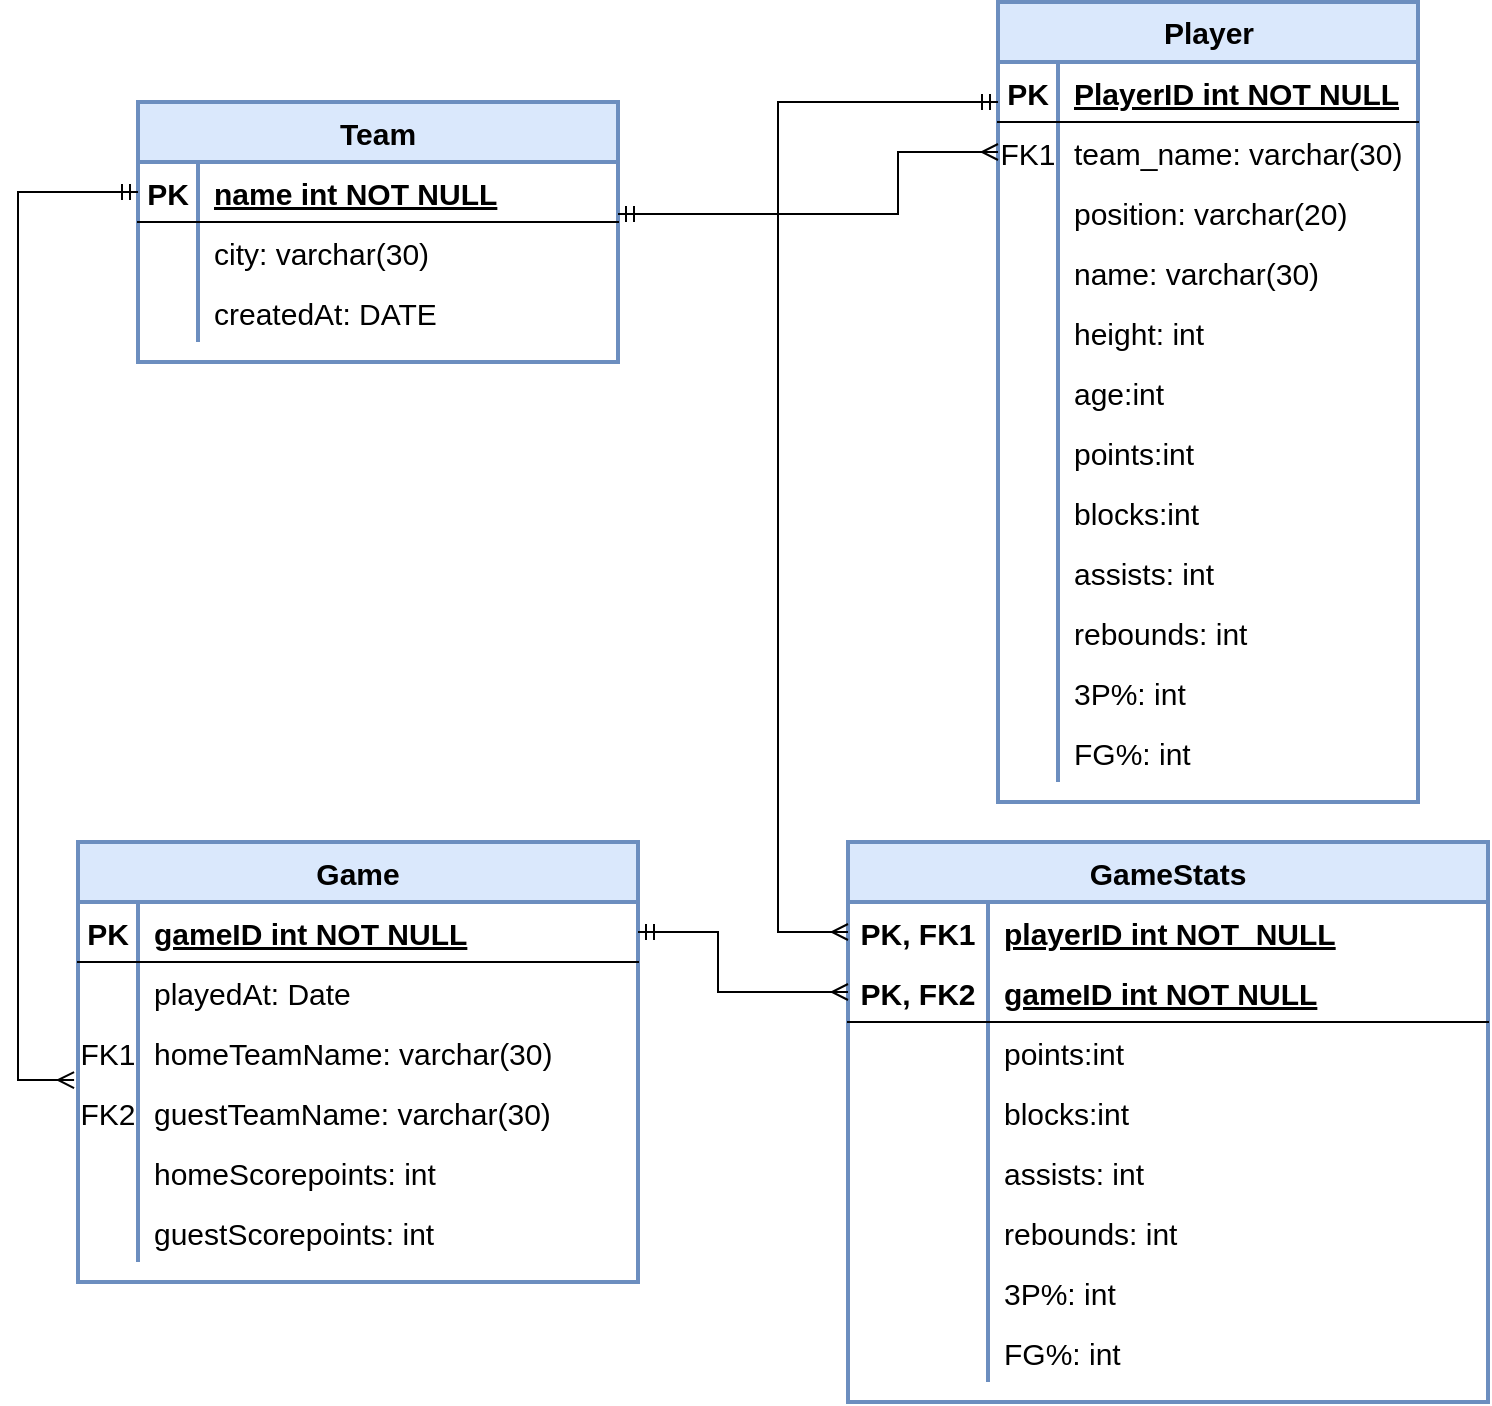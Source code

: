 <mxfile version="17.4.3" type="device"><diagram id="R2lEEEUBdFMjLlhIrx00" name="Page-1"><mxGraphModel dx="793" dy="752" grid="1" gridSize="10" guides="1" tooltips="1" connect="1" arrows="1" fold="1" page="1" pageScale="1" pageWidth="850" pageHeight="1100" math="0" shadow="0" extFonts="Permanent Marker^https://fonts.googleapis.com/css?family=Permanent+Marker"><root><mxCell id="0"/><mxCell id="1" parent="0"/><mxCell id="GhCS9mpnVRpiuhQqPuXE-28" value="Player" style="shape=table;startSize=30;container=1;collapsible=1;childLayout=tableLayout;fixedRows=1;rowLines=0;fontStyle=1;align=center;resizeLast=1;strokeWidth=2;fillColor=#dae8fc;strokeColor=#6c8ebf;fontSize=15;html=1;" vertex="1" parent="1"><mxGeometry x="500" y="20" width="210" height="400" as="geometry"/></mxCell><mxCell id="GhCS9mpnVRpiuhQqPuXE-29" value="" style="shape=tableRow;horizontal=0;startSize=0;swimlaneHead=0;swimlaneBody=0;fillColor=none;collapsible=0;dropTarget=0;points=[[0,0.5],[1,0.5]];portConstraint=eastwest;top=0;left=0;right=0;bottom=1;fontSize=15;" vertex="1" parent="GhCS9mpnVRpiuhQqPuXE-28"><mxGeometry y="30" width="210" height="30" as="geometry"/></mxCell><mxCell id="GhCS9mpnVRpiuhQqPuXE-30" value="PK" style="shape=partialRectangle;connectable=0;fillColor=none;top=0;left=0;bottom=0;right=0;fontStyle=1;overflow=hidden;fontSize=15;" vertex="1" parent="GhCS9mpnVRpiuhQqPuXE-29"><mxGeometry width="30" height="30" as="geometry"><mxRectangle width="30" height="30" as="alternateBounds"/></mxGeometry></mxCell><mxCell id="GhCS9mpnVRpiuhQqPuXE-31" value="PlayerID int NOT NULL" style="shape=partialRectangle;connectable=0;fillColor=none;top=0;left=0;bottom=0;right=0;align=left;spacingLeft=6;fontStyle=5;overflow=hidden;fontSize=15;" vertex="1" parent="GhCS9mpnVRpiuhQqPuXE-29"><mxGeometry x="30" width="180" height="30" as="geometry"><mxRectangle width="180" height="30" as="alternateBounds"/></mxGeometry></mxCell><mxCell id="GhCS9mpnVRpiuhQqPuXE-32" value="" style="shape=tableRow;horizontal=0;startSize=0;swimlaneHead=0;swimlaneBody=0;fillColor=none;collapsible=0;dropTarget=0;points=[[0,0.5],[1,0.5]];portConstraint=eastwest;top=0;left=0;right=0;bottom=0;fontSize=15;" vertex="1" parent="GhCS9mpnVRpiuhQqPuXE-28"><mxGeometry y="60" width="210" height="30" as="geometry"/></mxCell><mxCell id="GhCS9mpnVRpiuhQqPuXE-33" value="FK1" style="shape=partialRectangle;connectable=0;fillColor=none;top=0;left=0;bottom=0;right=0;editable=1;overflow=hidden;fontSize=15;" vertex="1" parent="GhCS9mpnVRpiuhQqPuXE-32"><mxGeometry width="30" height="30" as="geometry"><mxRectangle width="30" height="30" as="alternateBounds"/></mxGeometry></mxCell><mxCell id="GhCS9mpnVRpiuhQqPuXE-34" value="team_name: varchar(30)" style="shape=partialRectangle;connectable=0;fillColor=none;top=0;left=0;bottom=0;right=0;align=left;spacingLeft=6;overflow=hidden;fontSize=15;" vertex="1" parent="GhCS9mpnVRpiuhQqPuXE-32"><mxGeometry x="30" width="180" height="30" as="geometry"><mxRectangle width="180" height="30" as="alternateBounds"/></mxGeometry></mxCell><mxCell id="GhCS9mpnVRpiuhQqPuXE-35" value="" style="shape=tableRow;horizontal=0;startSize=0;swimlaneHead=0;swimlaneBody=0;fillColor=none;collapsible=0;dropTarget=0;points=[[0,0.5],[1,0.5]];portConstraint=eastwest;top=0;left=0;right=0;bottom=0;fontSize=15;" vertex="1" parent="GhCS9mpnVRpiuhQqPuXE-28"><mxGeometry y="90" width="210" height="30" as="geometry"/></mxCell><mxCell id="GhCS9mpnVRpiuhQqPuXE-36" value="" style="shape=partialRectangle;connectable=0;fillColor=none;top=0;left=0;bottom=0;right=0;editable=1;overflow=hidden;fontSize=15;" vertex="1" parent="GhCS9mpnVRpiuhQqPuXE-35"><mxGeometry width="30" height="30" as="geometry"><mxRectangle width="30" height="30" as="alternateBounds"/></mxGeometry></mxCell><mxCell id="GhCS9mpnVRpiuhQqPuXE-37" value="position: varchar(20)" style="shape=partialRectangle;connectable=0;fillColor=none;top=0;left=0;bottom=0;right=0;align=left;spacingLeft=6;overflow=hidden;fontSize=15;" vertex="1" parent="GhCS9mpnVRpiuhQqPuXE-35"><mxGeometry x="30" width="180" height="30" as="geometry"><mxRectangle width="180" height="30" as="alternateBounds"/></mxGeometry></mxCell><mxCell id="GhCS9mpnVRpiuhQqPuXE-38" value="" style="shape=tableRow;horizontal=0;startSize=0;swimlaneHead=0;swimlaneBody=0;fillColor=none;collapsible=0;dropTarget=0;points=[[0,0.5],[1,0.5]];portConstraint=eastwest;top=0;left=0;right=0;bottom=0;fontSize=15;" vertex="1" parent="GhCS9mpnVRpiuhQqPuXE-28"><mxGeometry y="120" width="210" height="30" as="geometry"/></mxCell><mxCell id="GhCS9mpnVRpiuhQqPuXE-39" value="" style="shape=partialRectangle;connectable=0;fillColor=none;top=0;left=0;bottom=0;right=0;editable=1;overflow=hidden;fontSize=15;" vertex="1" parent="GhCS9mpnVRpiuhQqPuXE-38"><mxGeometry width="30" height="30" as="geometry"><mxRectangle width="30" height="30" as="alternateBounds"/></mxGeometry></mxCell><mxCell id="GhCS9mpnVRpiuhQqPuXE-40" value="name: varchar(30)" style="shape=partialRectangle;connectable=0;fillColor=none;top=0;left=0;bottom=0;right=0;align=left;spacingLeft=6;overflow=hidden;fontSize=15;" vertex="1" parent="GhCS9mpnVRpiuhQqPuXE-38"><mxGeometry x="30" width="180" height="30" as="geometry"><mxRectangle width="180" height="30" as="alternateBounds"/></mxGeometry></mxCell><mxCell id="GhCS9mpnVRpiuhQqPuXE-41" value="" style="shape=tableRow;horizontal=0;startSize=0;swimlaneHead=0;swimlaneBody=0;fillColor=none;collapsible=0;dropTarget=0;points=[[0,0.5],[1,0.5]];portConstraint=eastwest;top=0;left=0;right=0;bottom=0;fontSize=15;" vertex="1" parent="GhCS9mpnVRpiuhQqPuXE-28"><mxGeometry y="150" width="210" height="30" as="geometry"/></mxCell><mxCell id="GhCS9mpnVRpiuhQqPuXE-42" value="" style="shape=partialRectangle;connectable=0;fillColor=none;top=0;left=0;bottom=0;right=0;editable=1;overflow=hidden;fontSize=15;" vertex="1" parent="GhCS9mpnVRpiuhQqPuXE-41"><mxGeometry width="30" height="30" as="geometry"><mxRectangle width="30" height="30" as="alternateBounds"/></mxGeometry></mxCell><mxCell id="GhCS9mpnVRpiuhQqPuXE-43" value="height: int" style="shape=partialRectangle;connectable=0;fillColor=none;top=0;left=0;bottom=0;right=0;align=left;spacingLeft=6;overflow=hidden;fontSize=15;" vertex="1" parent="GhCS9mpnVRpiuhQqPuXE-41"><mxGeometry x="30" width="180" height="30" as="geometry"><mxRectangle width="180" height="30" as="alternateBounds"/></mxGeometry></mxCell><mxCell id="GhCS9mpnVRpiuhQqPuXE-44" value="" style="shape=tableRow;horizontal=0;startSize=0;swimlaneHead=0;swimlaneBody=0;fillColor=none;collapsible=0;dropTarget=0;points=[[0,0.5],[1,0.5]];portConstraint=eastwest;top=0;left=0;right=0;bottom=0;fontSize=15;" vertex="1" parent="GhCS9mpnVRpiuhQqPuXE-28"><mxGeometry y="180" width="210" height="30" as="geometry"/></mxCell><mxCell id="GhCS9mpnVRpiuhQqPuXE-45" value="" style="shape=partialRectangle;connectable=0;fillColor=none;top=0;left=0;bottom=0;right=0;editable=1;overflow=hidden;fontSize=15;" vertex="1" parent="GhCS9mpnVRpiuhQqPuXE-44"><mxGeometry width="30" height="30" as="geometry"><mxRectangle width="30" height="30" as="alternateBounds"/></mxGeometry></mxCell><mxCell id="GhCS9mpnVRpiuhQqPuXE-46" value="age:int " style="shape=partialRectangle;connectable=0;fillColor=none;top=0;left=0;bottom=0;right=0;align=left;spacingLeft=6;overflow=hidden;fontSize=15;" vertex="1" parent="GhCS9mpnVRpiuhQqPuXE-44"><mxGeometry x="30" width="180" height="30" as="geometry"><mxRectangle width="180" height="30" as="alternateBounds"/></mxGeometry></mxCell><mxCell id="GhCS9mpnVRpiuhQqPuXE-47" value="" style="shape=tableRow;horizontal=0;startSize=0;swimlaneHead=0;swimlaneBody=0;fillColor=none;collapsible=0;dropTarget=0;points=[[0,0.5],[1,0.5]];portConstraint=eastwest;top=0;left=0;right=0;bottom=0;fontSize=15;" vertex="1" parent="GhCS9mpnVRpiuhQqPuXE-28"><mxGeometry y="210" width="210" height="30" as="geometry"/></mxCell><mxCell id="GhCS9mpnVRpiuhQqPuXE-48" value="" style="shape=partialRectangle;connectable=0;fillColor=none;top=0;left=0;bottom=0;right=0;editable=1;overflow=hidden;fontSize=15;" vertex="1" parent="GhCS9mpnVRpiuhQqPuXE-47"><mxGeometry width="30" height="30" as="geometry"><mxRectangle width="30" height="30" as="alternateBounds"/></mxGeometry></mxCell><mxCell id="GhCS9mpnVRpiuhQqPuXE-49" value="points:int" style="shape=partialRectangle;connectable=0;fillColor=none;top=0;left=0;bottom=0;right=0;align=left;spacingLeft=6;overflow=hidden;fontSize=15;" vertex="1" parent="GhCS9mpnVRpiuhQqPuXE-47"><mxGeometry x="30" width="180" height="30" as="geometry"><mxRectangle width="180" height="30" as="alternateBounds"/></mxGeometry></mxCell><mxCell id="GhCS9mpnVRpiuhQqPuXE-50" value="" style="shape=tableRow;horizontal=0;startSize=0;swimlaneHead=0;swimlaneBody=0;fillColor=none;collapsible=0;dropTarget=0;points=[[0,0.5],[1,0.5]];portConstraint=eastwest;top=0;left=0;right=0;bottom=0;fontSize=15;" vertex="1" parent="GhCS9mpnVRpiuhQqPuXE-28"><mxGeometry y="240" width="210" height="30" as="geometry"/></mxCell><mxCell id="GhCS9mpnVRpiuhQqPuXE-51" value="" style="shape=partialRectangle;connectable=0;fillColor=none;top=0;left=0;bottom=0;right=0;editable=1;overflow=hidden;fontSize=15;" vertex="1" parent="GhCS9mpnVRpiuhQqPuXE-50"><mxGeometry width="30" height="30" as="geometry"><mxRectangle width="30" height="30" as="alternateBounds"/></mxGeometry></mxCell><mxCell id="GhCS9mpnVRpiuhQqPuXE-52" value="blocks:int" style="shape=partialRectangle;connectable=0;fillColor=none;top=0;left=0;bottom=0;right=0;align=left;spacingLeft=6;overflow=hidden;fontSize=15;" vertex="1" parent="GhCS9mpnVRpiuhQqPuXE-50"><mxGeometry x="30" width="180" height="30" as="geometry"><mxRectangle width="180" height="30" as="alternateBounds"/></mxGeometry></mxCell><mxCell id="GhCS9mpnVRpiuhQqPuXE-53" value="" style="shape=tableRow;horizontal=0;startSize=0;swimlaneHead=0;swimlaneBody=0;fillColor=none;collapsible=0;dropTarget=0;points=[[0,0.5],[1,0.5]];portConstraint=eastwest;top=0;left=0;right=0;bottom=0;fontSize=15;" vertex="1" parent="GhCS9mpnVRpiuhQqPuXE-28"><mxGeometry y="270" width="210" height="30" as="geometry"/></mxCell><mxCell id="GhCS9mpnVRpiuhQqPuXE-54" value="" style="shape=partialRectangle;connectable=0;fillColor=none;top=0;left=0;bottom=0;right=0;editable=1;overflow=hidden;fontSize=15;" vertex="1" parent="GhCS9mpnVRpiuhQqPuXE-53"><mxGeometry width="30" height="30" as="geometry"><mxRectangle width="30" height="30" as="alternateBounds"/></mxGeometry></mxCell><mxCell id="GhCS9mpnVRpiuhQqPuXE-55" value="assists: int" style="shape=partialRectangle;connectable=0;fillColor=none;top=0;left=0;bottom=0;right=0;align=left;spacingLeft=6;overflow=hidden;fontSize=15;" vertex="1" parent="GhCS9mpnVRpiuhQqPuXE-53"><mxGeometry x="30" width="180" height="30" as="geometry"><mxRectangle width="180" height="30" as="alternateBounds"/></mxGeometry></mxCell><mxCell id="GhCS9mpnVRpiuhQqPuXE-56" value="" style="shape=tableRow;horizontal=0;startSize=0;swimlaneHead=0;swimlaneBody=0;fillColor=none;collapsible=0;dropTarget=0;points=[[0,0.5],[1,0.5]];portConstraint=eastwest;top=0;left=0;right=0;bottom=0;fontSize=15;" vertex="1" parent="GhCS9mpnVRpiuhQqPuXE-28"><mxGeometry y="300" width="210" height="30" as="geometry"/></mxCell><mxCell id="GhCS9mpnVRpiuhQqPuXE-57" value="" style="shape=partialRectangle;connectable=0;fillColor=none;top=0;left=0;bottom=0;right=0;editable=1;overflow=hidden;fontSize=15;" vertex="1" parent="GhCS9mpnVRpiuhQqPuXE-56"><mxGeometry width="30" height="30" as="geometry"><mxRectangle width="30" height="30" as="alternateBounds"/></mxGeometry></mxCell><mxCell id="GhCS9mpnVRpiuhQqPuXE-58" value="rebounds: int" style="shape=partialRectangle;connectable=0;fillColor=none;top=0;left=0;bottom=0;right=0;align=left;spacingLeft=6;overflow=hidden;fontSize=15;" vertex="1" parent="GhCS9mpnVRpiuhQqPuXE-56"><mxGeometry x="30" width="180" height="30" as="geometry"><mxRectangle width="180" height="30" as="alternateBounds"/></mxGeometry></mxCell><mxCell id="GhCS9mpnVRpiuhQqPuXE-148" value="" style="shape=tableRow;horizontal=0;startSize=0;swimlaneHead=0;swimlaneBody=0;fillColor=none;collapsible=0;dropTarget=0;points=[[0,0.5],[1,0.5]];portConstraint=eastwest;top=0;left=0;right=0;bottom=0;fontSize=15;" vertex="1" parent="GhCS9mpnVRpiuhQqPuXE-28"><mxGeometry y="330" width="210" height="30" as="geometry"/></mxCell><mxCell id="GhCS9mpnVRpiuhQqPuXE-149" value="" style="shape=partialRectangle;connectable=0;fillColor=none;top=0;left=0;bottom=0;right=0;editable=1;overflow=hidden;fontSize=15;" vertex="1" parent="GhCS9mpnVRpiuhQqPuXE-148"><mxGeometry width="30" height="30" as="geometry"><mxRectangle width="30" height="30" as="alternateBounds"/></mxGeometry></mxCell><mxCell id="GhCS9mpnVRpiuhQqPuXE-150" value="3P%: int" style="shape=partialRectangle;connectable=0;fillColor=none;top=0;left=0;bottom=0;right=0;align=left;spacingLeft=6;overflow=hidden;fontSize=15;" vertex="1" parent="GhCS9mpnVRpiuhQqPuXE-148"><mxGeometry x="30" width="180" height="30" as="geometry"><mxRectangle width="180" height="30" as="alternateBounds"/></mxGeometry></mxCell><mxCell id="GhCS9mpnVRpiuhQqPuXE-151" value="" style="shape=tableRow;horizontal=0;startSize=0;swimlaneHead=0;swimlaneBody=0;fillColor=none;collapsible=0;dropTarget=0;points=[[0,0.5],[1,0.5]];portConstraint=eastwest;top=0;left=0;right=0;bottom=0;fontSize=15;" vertex="1" parent="GhCS9mpnVRpiuhQqPuXE-28"><mxGeometry y="360" width="210" height="30" as="geometry"/></mxCell><mxCell id="GhCS9mpnVRpiuhQqPuXE-152" value="" style="shape=partialRectangle;connectable=0;fillColor=none;top=0;left=0;bottom=0;right=0;editable=1;overflow=hidden;fontSize=15;" vertex="1" parent="GhCS9mpnVRpiuhQqPuXE-151"><mxGeometry width="30" height="30" as="geometry"><mxRectangle width="30" height="30" as="alternateBounds"/></mxGeometry></mxCell><mxCell id="GhCS9mpnVRpiuhQqPuXE-153" value="FG%: int" style="shape=partialRectangle;connectable=0;fillColor=none;top=0;left=0;bottom=0;right=0;align=left;spacingLeft=6;overflow=hidden;fontSize=15;" vertex="1" parent="GhCS9mpnVRpiuhQqPuXE-151"><mxGeometry x="30" width="180" height="30" as="geometry"><mxRectangle width="180" height="30" as="alternateBounds"/></mxGeometry></mxCell><mxCell id="GhCS9mpnVRpiuhQqPuXE-59" value="Team" style="shape=table;startSize=30;container=1;collapsible=1;childLayout=tableLayout;fixedRows=1;rowLines=0;fontStyle=1;align=center;resizeLast=1;strokeWidth=2;fillColor=#dae8fc;strokeColor=#6c8ebf;fontSize=15;" vertex="1" parent="1"><mxGeometry x="70" y="70" width="240" height="130" as="geometry"/></mxCell><mxCell id="GhCS9mpnVRpiuhQqPuXE-60" value="" style="shape=tableRow;horizontal=0;startSize=0;swimlaneHead=0;swimlaneBody=0;fillColor=none;collapsible=0;dropTarget=0;points=[[0,0.5],[1,0.5]];portConstraint=eastwest;top=0;left=0;right=0;bottom=1;fontSize=15;" vertex="1" parent="GhCS9mpnVRpiuhQqPuXE-59"><mxGeometry y="30" width="240" height="30" as="geometry"/></mxCell><mxCell id="GhCS9mpnVRpiuhQqPuXE-61" value="PK" style="shape=partialRectangle;connectable=0;fillColor=none;top=0;left=0;bottom=0;right=0;fontStyle=1;overflow=hidden;fontSize=15;" vertex="1" parent="GhCS9mpnVRpiuhQqPuXE-60"><mxGeometry width="30" height="30" as="geometry"><mxRectangle width="30" height="30" as="alternateBounds"/></mxGeometry></mxCell><mxCell id="GhCS9mpnVRpiuhQqPuXE-62" value="name int NOT NULL" style="shape=partialRectangle;connectable=0;fillColor=none;top=0;left=0;bottom=0;right=0;align=left;spacingLeft=6;fontStyle=5;overflow=hidden;fontSize=15;" vertex="1" parent="GhCS9mpnVRpiuhQqPuXE-60"><mxGeometry x="30" width="210" height="30" as="geometry"><mxRectangle width="210" height="30" as="alternateBounds"/></mxGeometry></mxCell><mxCell id="GhCS9mpnVRpiuhQqPuXE-63" value="" style="shape=tableRow;horizontal=0;startSize=0;swimlaneHead=0;swimlaneBody=0;fillColor=none;collapsible=0;dropTarget=0;points=[[0,0.5],[1,0.5]];portConstraint=eastwest;top=0;left=0;right=0;bottom=0;fontSize=15;" vertex="1" parent="GhCS9mpnVRpiuhQqPuXE-59"><mxGeometry y="60" width="240" height="30" as="geometry"/></mxCell><mxCell id="GhCS9mpnVRpiuhQqPuXE-64" value="" style="shape=partialRectangle;connectable=0;fillColor=none;top=0;left=0;bottom=0;right=0;editable=1;overflow=hidden;fontSize=15;" vertex="1" parent="GhCS9mpnVRpiuhQqPuXE-63"><mxGeometry width="30" height="30" as="geometry"><mxRectangle width="30" height="30" as="alternateBounds"/></mxGeometry></mxCell><mxCell id="GhCS9mpnVRpiuhQqPuXE-65" value="city: varchar(30)" style="shape=partialRectangle;connectable=0;fillColor=none;top=0;left=0;bottom=0;right=0;align=left;spacingLeft=6;overflow=hidden;fontSize=15;" vertex="1" parent="GhCS9mpnVRpiuhQqPuXE-63"><mxGeometry x="30" width="210" height="30" as="geometry"><mxRectangle width="210" height="30" as="alternateBounds"/></mxGeometry></mxCell><mxCell id="GhCS9mpnVRpiuhQqPuXE-66" value="" style="shape=tableRow;horizontal=0;startSize=0;swimlaneHead=0;swimlaneBody=0;fillColor=none;collapsible=0;dropTarget=0;points=[[0,0.5],[1,0.5]];portConstraint=eastwest;top=0;left=0;right=0;bottom=0;fontSize=15;" vertex="1" parent="GhCS9mpnVRpiuhQqPuXE-59"><mxGeometry y="90" width="240" height="30" as="geometry"/></mxCell><mxCell id="GhCS9mpnVRpiuhQqPuXE-67" value="" style="shape=partialRectangle;connectable=0;fillColor=none;top=0;left=0;bottom=0;right=0;editable=1;overflow=hidden;fontSize=15;" vertex="1" parent="GhCS9mpnVRpiuhQqPuXE-66"><mxGeometry width="30" height="30" as="geometry"><mxRectangle width="30" height="30" as="alternateBounds"/></mxGeometry></mxCell><mxCell id="GhCS9mpnVRpiuhQqPuXE-68" value="createdAt: DATE" style="shape=partialRectangle;connectable=0;fillColor=none;top=0;left=0;bottom=0;right=0;align=left;spacingLeft=6;overflow=hidden;fontSize=15;" vertex="1" parent="GhCS9mpnVRpiuhQqPuXE-66"><mxGeometry x="30" width="210" height="30" as="geometry"><mxRectangle width="210" height="30" as="alternateBounds"/></mxGeometry></mxCell><mxCell id="GhCS9mpnVRpiuhQqPuXE-97" style="edgeStyle=orthogonalEdgeStyle;rounded=0;orthogonalLoop=1;jettySize=auto;html=1;exitX=0;exitY=0.5;exitDx=0;exitDy=0;fontSize=15;startArrow=ERmany;startFill=0;endArrow=ERmandOne;endFill=0;" edge="1" parent="1" source="GhCS9mpnVRpiuhQqPuXE-32"><mxGeometry relative="1" as="geometry"><mxPoint x="310" y="126" as="targetPoint"/><Array as="points"><mxPoint x="450" y="95"/><mxPoint x="450" y="126"/></Array></mxGeometry></mxCell><mxCell id="GhCS9mpnVRpiuhQqPuXE-98" value="Game" style="shape=table;startSize=30;container=1;collapsible=1;childLayout=tableLayout;fixedRows=1;rowLines=0;fontStyle=1;align=center;resizeLast=1;strokeWidth=2;fillColor=#dae8fc;strokeColor=#6c8ebf;fontSize=15;" vertex="1" parent="1"><mxGeometry x="40" y="440" width="280" height="220" as="geometry"/></mxCell><mxCell id="GhCS9mpnVRpiuhQqPuXE-99" value="" style="shape=tableRow;horizontal=0;startSize=0;swimlaneHead=0;swimlaneBody=0;fillColor=none;collapsible=0;dropTarget=0;points=[[0,0.5],[1,0.5]];portConstraint=eastwest;top=0;left=0;right=0;bottom=1;fontSize=15;" vertex="1" parent="GhCS9mpnVRpiuhQqPuXE-98"><mxGeometry y="30" width="280" height="30" as="geometry"/></mxCell><mxCell id="GhCS9mpnVRpiuhQqPuXE-100" value="PK" style="shape=partialRectangle;connectable=0;fillColor=none;top=0;left=0;bottom=0;right=0;fontStyle=1;overflow=hidden;fontSize=15;" vertex="1" parent="GhCS9mpnVRpiuhQqPuXE-99"><mxGeometry width="30" height="30" as="geometry"><mxRectangle width="30" height="30" as="alternateBounds"/></mxGeometry></mxCell><mxCell id="GhCS9mpnVRpiuhQqPuXE-101" value="gameID int NOT NULL" style="shape=partialRectangle;connectable=0;fillColor=none;top=0;left=0;bottom=0;right=0;align=left;spacingLeft=6;fontStyle=5;overflow=hidden;fontSize=15;" vertex="1" parent="GhCS9mpnVRpiuhQqPuXE-99"><mxGeometry x="30" width="250" height="30" as="geometry"><mxRectangle width="250" height="30" as="alternateBounds"/></mxGeometry></mxCell><mxCell id="GhCS9mpnVRpiuhQqPuXE-102" value="" style="shape=tableRow;horizontal=0;startSize=0;swimlaneHead=0;swimlaneBody=0;fillColor=none;collapsible=0;dropTarget=0;points=[[0,0.5],[1,0.5]];portConstraint=eastwest;top=0;left=0;right=0;bottom=0;fontSize=15;" vertex="1" parent="GhCS9mpnVRpiuhQqPuXE-98"><mxGeometry y="60" width="280" height="30" as="geometry"/></mxCell><mxCell id="GhCS9mpnVRpiuhQqPuXE-103" value="" style="shape=partialRectangle;connectable=0;fillColor=none;top=0;left=0;bottom=0;right=0;editable=1;overflow=hidden;fontSize=15;" vertex="1" parent="GhCS9mpnVRpiuhQqPuXE-102"><mxGeometry width="30" height="30" as="geometry"><mxRectangle width="30" height="30" as="alternateBounds"/></mxGeometry></mxCell><mxCell id="GhCS9mpnVRpiuhQqPuXE-104" value="playedAt: Date" style="shape=partialRectangle;connectable=0;fillColor=none;top=0;left=0;bottom=0;right=0;align=left;spacingLeft=6;overflow=hidden;fontSize=15;" vertex="1" parent="GhCS9mpnVRpiuhQqPuXE-102"><mxGeometry x="30" width="250" height="30" as="geometry"><mxRectangle width="250" height="30" as="alternateBounds"/></mxGeometry></mxCell><mxCell id="GhCS9mpnVRpiuhQqPuXE-105" value="" style="shape=tableRow;horizontal=0;startSize=0;swimlaneHead=0;swimlaneBody=0;fillColor=none;collapsible=0;dropTarget=0;points=[[0,0.5],[1,0.5]];portConstraint=eastwest;top=0;left=0;right=0;bottom=0;fontSize=15;" vertex="1" parent="GhCS9mpnVRpiuhQqPuXE-98"><mxGeometry y="90" width="280" height="30" as="geometry"/></mxCell><mxCell id="GhCS9mpnVRpiuhQqPuXE-106" value="FK1" style="shape=partialRectangle;connectable=0;fillColor=none;top=0;left=0;bottom=0;right=0;editable=1;overflow=hidden;fontSize=15;" vertex="1" parent="GhCS9mpnVRpiuhQqPuXE-105"><mxGeometry width="30" height="30" as="geometry"><mxRectangle width="30" height="30" as="alternateBounds"/></mxGeometry></mxCell><mxCell id="GhCS9mpnVRpiuhQqPuXE-107" value="homeTeamName: varchar(30)" style="shape=partialRectangle;connectable=0;fillColor=none;top=0;left=0;bottom=0;right=0;align=left;spacingLeft=6;overflow=hidden;fontSize=15;" vertex="1" parent="GhCS9mpnVRpiuhQqPuXE-105"><mxGeometry x="30" width="250" height="30" as="geometry"><mxRectangle width="250" height="30" as="alternateBounds"/></mxGeometry></mxCell><mxCell id="GhCS9mpnVRpiuhQqPuXE-108" value="" style="shape=tableRow;horizontal=0;startSize=0;swimlaneHead=0;swimlaneBody=0;fillColor=none;collapsible=0;dropTarget=0;points=[[0,0.5],[1,0.5]];portConstraint=eastwest;top=0;left=0;right=0;bottom=0;fontSize=15;" vertex="1" parent="GhCS9mpnVRpiuhQqPuXE-98"><mxGeometry y="120" width="280" height="30" as="geometry"/></mxCell><mxCell id="GhCS9mpnVRpiuhQqPuXE-109" value="FK2" style="shape=partialRectangle;connectable=0;fillColor=none;top=0;left=0;bottom=0;right=0;editable=1;overflow=hidden;fontSize=15;" vertex="1" parent="GhCS9mpnVRpiuhQqPuXE-108"><mxGeometry width="30" height="30" as="geometry"><mxRectangle width="30" height="30" as="alternateBounds"/></mxGeometry></mxCell><mxCell id="GhCS9mpnVRpiuhQqPuXE-110" value="guestTeamName: varchar(30)" style="shape=partialRectangle;connectable=0;fillColor=none;top=0;left=0;bottom=0;right=0;align=left;spacingLeft=6;overflow=hidden;fontSize=15;" vertex="1" parent="GhCS9mpnVRpiuhQqPuXE-108"><mxGeometry x="30" width="250" height="30" as="geometry"><mxRectangle width="250" height="30" as="alternateBounds"/></mxGeometry></mxCell><mxCell id="GhCS9mpnVRpiuhQqPuXE-111" value="" style="shape=tableRow;horizontal=0;startSize=0;swimlaneHead=0;swimlaneBody=0;fillColor=none;collapsible=0;dropTarget=0;points=[[0,0.5],[1,0.5]];portConstraint=eastwest;top=0;left=0;right=0;bottom=0;fontSize=15;" vertex="1" parent="GhCS9mpnVRpiuhQqPuXE-98"><mxGeometry y="150" width="280" height="30" as="geometry"/></mxCell><mxCell id="GhCS9mpnVRpiuhQqPuXE-112" value="" style="shape=partialRectangle;connectable=0;fillColor=none;top=0;left=0;bottom=0;right=0;editable=1;overflow=hidden;fontSize=15;" vertex="1" parent="GhCS9mpnVRpiuhQqPuXE-111"><mxGeometry width="30" height="30" as="geometry"><mxRectangle width="30" height="30" as="alternateBounds"/></mxGeometry></mxCell><mxCell id="GhCS9mpnVRpiuhQqPuXE-113" value="homeScorepoints: int" style="shape=partialRectangle;connectable=0;fillColor=none;top=0;left=0;bottom=0;right=0;align=left;spacingLeft=6;overflow=hidden;fontSize=15;" vertex="1" parent="GhCS9mpnVRpiuhQqPuXE-111"><mxGeometry x="30" width="250" height="30" as="geometry"><mxRectangle width="250" height="30" as="alternateBounds"/></mxGeometry></mxCell><mxCell id="GhCS9mpnVRpiuhQqPuXE-114" value="" style="shape=tableRow;horizontal=0;startSize=0;swimlaneHead=0;swimlaneBody=0;fillColor=none;collapsible=0;dropTarget=0;points=[[0,0.5],[1,0.5]];portConstraint=eastwest;top=0;left=0;right=0;bottom=0;fontSize=15;" vertex="1" parent="GhCS9mpnVRpiuhQqPuXE-98"><mxGeometry y="180" width="280" height="30" as="geometry"/></mxCell><mxCell id="GhCS9mpnVRpiuhQqPuXE-115" value="" style="shape=partialRectangle;connectable=0;fillColor=none;top=0;left=0;bottom=0;right=0;editable=1;overflow=hidden;fontSize=15;" vertex="1" parent="GhCS9mpnVRpiuhQqPuXE-114"><mxGeometry width="30" height="30" as="geometry"><mxRectangle width="30" height="30" as="alternateBounds"/></mxGeometry></mxCell><mxCell id="GhCS9mpnVRpiuhQqPuXE-116" value="guestScorepoints: int" style="shape=partialRectangle;connectable=0;fillColor=none;top=0;left=0;bottom=0;right=0;align=left;spacingLeft=6;overflow=hidden;fontSize=15;" vertex="1" parent="GhCS9mpnVRpiuhQqPuXE-114"><mxGeometry x="30" width="250" height="30" as="geometry"><mxRectangle width="250" height="30" as="alternateBounds"/></mxGeometry></mxCell><mxCell id="GhCS9mpnVRpiuhQqPuXE-117" style="edgeStyle=orthogonalEdgeStyle;rounded=0;orthogonalLoop=1;jettySize=auto;html=1;exitX=-0.007;exitY=0.967;exitDx=0;exitDy=0;entryX=0;entryY=0.5;entryDx=0;entryDy=0;fontSize=15;startArrow=ERmany;startFill=0;endArrow=ERmandOne;endFill=0;exitPerimeter=0;" edge="1" parent="1" source="GhCS9mpnVRpiuhQqPuXE-105" target="GhCS9mpnVRpiuhQqPuXE-60"><mxGeometry relative="1" as="geometry"><mxPoint x="230" y="300" as="sourcePoint"/><mxPoint x="50" y="310" as="targetPoint"/><Array as="points"><mxPoint x="10" y="559"/><mxPoint x="10" y="115"/></Array></mxGeometry></mxCell><mxCell id="GhCS9mpnVRpiuhQqPuXE-118" value="GameStats" style="shape=table;startSize=30;container=1;collapsible=1;childLayout=tableLayout;fixedRows=1;rowLines=0;fontStyle=1;align=center;resizeLast=1;strokeWidth=2;fillColor=#dae8fc;strokeColor=#6c8ebf;fontSize=15;" vertex="1" parent="1"><mxGeometry x="425" y="440" width="320" height="280" as="geometry"/></mxCell><mxCell id="GhCS9mpnVRpiuhQqPuXE-119" value="" style="shape=tableRow;horizontal=0;startSize=0;swimlaneHead=0;swimlaneBody=0;fillColor=none;collapsible=0;dropTarget=0;points=[[0,0.5],[1,0.5]];portConstraint=eastwest;top=0;left=0;right=0;bottom=1;fontSize=15;strokeColor=none;" vertex="1" parent="GhCS9mpnVRpiuhQqPuXE-118"><mxGeometry y="30" width="320" height="30" as="geometry"/></mxCell><mxCell id="GhCS9mpnVRpiuhQqPuXE-120" value="PK, FK1" style="shape=partialRectangle;connectable=0;fillColor=none;top=0;left=0;bottom=0;right=0;fontStyle=1;overflow=hidden;fontSize=15;" vertex="1" parent="GhCS9mpnVRpiuhQqPuXE-119"><mxGeometry width="70" height="30" as="geometry"><mxRectangle width="70" height="30" as="alternateBounds"/></mxGeometry></mxCell><mxCell id="GhCS9mpnVRpiuhQqPuXE-121" value="playerID int NOT  NULL" style="shape=partialRectangle;connectable=0;fillColor=none;top=0;left=0;bottom=0;right=0;align=left;spacingLeft=6;fontStyle=5;overflow=hidden;fontSize=15;" vertex="1" parent="GhCS9mpnVRpiuhQqPuXE-119"><mxGeometry x="70" width="250" height="30" as="geometry"><mxRectangle width="250" height="30" as="alternateBounds"/></mxGeometry></mxCell><mxCell id="GhCS9mpnVRpiuhQqPuXE-140" value="" style="shape=tableRow;horizontal=0;startSize=0;swimlaneHead=0;swimlaneBody=0;fillColor=none;collapsible=0;dropTarget=0;points=[[0,0.5],[1,0.5]];portConstraint=eastwest;top=0;left=0;right=0;bottom=1;fontSize=15;" vertex="1" parent="GhCS9mpnVRpiuhQqPuXE-118"><mxGeometry y="60" width="320" height="30" as="geometry"/></mxCell><mxCell id="GhCS9mpnVRpiuhQqPuXE-141" value="PK, FK2" style="shape=partialRectangle;connectable=0;fillColor=none;top=0;left=0;bottom=0;right=0;fontStyle=1;overflow=hidden;fontSize=15;" vertex="1" parent="GhCS9mpnVRpiuhQqPuXE-140"><mxGeometry width="70" height="30" as="geometry"><mxRectangle width="70" height="30" as="alternateBounds"/></mxGeometry></mxCell><mxCell id="GhCS9mpnVRpiuhQqPuXE-142" value="gameID int NOT NULL" style="shape=partialRectangle;connectable=0;fillColor=none;top=0;left=0;bottom=0;right=0;align=left;spacingLeft=6;fontStyle=5;overflow=hidden;fontSize=15;" vertex="1" parent="GhCS9mpnVRpiuhQqPuXE-140"><mxGeometry x="70" width="250" height="30" as="geometry"><mxRectangle width="250" height="30" as="alternateBounds"/></mxGeometry></mxCell><mxCell id="GhCS9mpnVRpiuhQqPuXE-125" value="" style="shape=tableRow;horizontal=0;startSize=0;swimlaneHead=0;swimlaneBody=0;fillColor=none;collapsible=0;dropTarget=0;points=[[0,0.5],[1,0.5]];portConstraint=eastwest;top=0;left=0;right=0;bottom=0;fontSize=15;" vertex="1" parent="GhCS9mpnVRpiuhQqPuXE-118"><mxGeometry y="90" width="320" height="30" as="geometry"/></mxCell><mxCell id="GhCS9mpnVRpiuhQqPuXE-126" value="" style="shape=partialRectangle;connectable=0;fillColor=none;top=0;left=0;bottom=0;right=0;editable=1;overflow=hidden;fontSize=15;" vertex="1" parent="GhCS9mpnVRpiuhQqPuXE-125"><mxGeometry width="70" height="30" as="geometry"><mxRectangle width="70" height="30" as="alternateBounds"/></mxGeometry></mxCell><mxCell id="GhCS9mpnVRpiuhQqPuXE-127" value="points:int" style="shape=partialRectangle;connectable=0;fillColor=none;top=0;left=0;bottom=0;right=0;align=left;spacingLeft=6;overflow=hidden;fontSize=15;" vertex="1" parent="GhCS9mpnVRpiuhQqPuXE-125"><mxGeometry x="70" width="250" height="30" as="geometry"><mxRectangle width="250" height="30" as="alternateBounds"/></mxGeometry></mxCell><mxCell id="GhCS9mpnVRpiuhQqPuXE-128" value="" style="shape=tableRow;horizontal=0;startSize=0;swimlaneHead=0;swimlaneBody=0;fillColor=none;collapsible=0;dropTarget=0;points=[[0,0.5],[1,0.5]];portConstraint=eastwest;top=0;left=0;right=0;bottom=0;fontSize=15;" vertex="1" parent="GhCS9mpnVRpiuhQqPuXE-118"><mxGeometry y="120" width="320" height="30" as="geometry"/></mxCell><mxCell id="GhCS9mpnVRpiuhQqPuXE-129" value="" style="shape=partialRectangle;connectable=0;fillColor=none;top=0;left=0;bottom=0;right=0;editable=1;overflow=hidden;fontSize=15;" vertex="1" parent="GhCS9mpnVRpiuhQqPuXE-128"><mxGeometry width="70" height="30" as="geometry"><mxRectangle width="70" height="30" as="alternateBounds"/></mxGeometry></mxCell><mxCell id="GhCS9mpnVRpiuhQqPuXE-130" value="blocks:int" style="shape=partialRectangle;connectable=0;fillColor=none;top=0;left=0;bottom=0;right=0;align=left;spacingLeft=6;overflow=hidden;fontSize=15;" vertex="1" parent="GhCS9mpnVRpiuhQqPuXE-128"><mxGeometry x="70" width="250" height="30" as="geometry"><mxRectangle width="250" height="30" as="alternateBounds"/></mxGeometry></mxCell><mxCell id="GhCS9mpnVRpiuhQqPuXE-131" value="" style="shape=tableRow;horizontal=0;startSize=0;swimlaneHead=0;swimlaneBody=0;fillColor=none;collapsible=0;dropTarget=0;points=[[0,0.5],[1,0.5]];portConstraint=eastwest;top=0;left=0;right=0;bottom=0;fontSize=15;" vertex="1" parent="GhCS9mpnVRpiuhQqPuXE-118"><mxGeometry y="150" width="320" height="30" as="geometry"/></mxCell><mxCell id="GhCS9mpnVRpiuhQqPuXE-132" value="" style="shape=partialRectangle;connectable=0;fillColor=none;top=0;left=0;bottom=0;right=0;editable=1;overflow=hidden;fontSize=15;" vertex="1" parent="GhCS9mpnVRpiuhQqPuXE-131"><mxGeometry width="70" height="30" as="geometry"><mxRectangle width="70" height="30" as="alternateBounds"/></mxGeometry></mxCell><mxCell id="GhCS9mpnVRpiuhQqPuXE-133" value="assists: int" style="shape=partialRectangle;connectable=0;fillColor=none;top=0;left=0;bottom=0;right=0;align=left;spacingLeft=6;overflow=hidden;fontSize=15;" vertex="1" parent="GhCS9mpnVRpiuhQqPuXE-131"><mxGeometry x="70" width="250" height="30" as="geometry"><mxRectangle width="250" height="30" as="alternateBounds"/></mxGeometry></mxCell><mxCell id="GhCS9mpnVRpiuhQqPuXE-134" value="" style="shape=tableRow;horizontal=0;startSize=0;swimlaneHead=0;swimlaneBody=0;fillColor=none;collapsible=0;dropTarget=0;points=[[0,0.5],[1,0.5]];portConstraint=eastwest;top=0;left=0;right=0;bottom=0;fontSize=15;" vertex="1" parent="GhCS9mpnVRpiuhQqPuXE-118"><mxGeometry y="180" width="320" height="30" as="geometry"/></mxCell><mxCell id="GhCS9mpnVRpiuhQqPuXE-135" value="" style="shape=partialRectangle;connectable=0;fillColor=none;top=0;left=0;bottom=0;right=0;editable=1;overflow=hidden;fontSize=15;" vertex="1" parent="GhCS9mpnVRpiuhQqPuXE-134"><mxGeometry width="70" height="30" as="geometry"><mxRectangle width="70" height="30" as="alternateBounds"/></mxGeometry></mxCell><mxCell id="GhCS9mpnVRpiuhQqPuXE-136" value="rebounds: int" style="shape=partialRectangle;connectable=0;fillColor=none;top=0;left=0;bottom=0;right=0;align=left;spacingLeft=6;overflow=hidden;fontSize=15;" vertex="1" parent="GhCS9mpnVRpiuhQqPuXE-134"><mxGeometry x="70" width="250" height="30" as="geometry"><mxRectangle width="250" height="30" as="alternateBounds"/></mxGeometry></mxCell><mxCell id="GhCS9mpnVRpiuhQqPuXE-145" value="" style="shape=tableRow;horizontal=0;startSize=0;swimlaneHead=0;swimlaneBody=0;fillColor=none;collapsible=0;dropTarget=0;points=[[0,0.5],[1,0.5]];portConstraint=eastwest;top=0;left=0;right=0;bottom=0;fontSize=15;" vertex="1" parent="GhCS9mpnVRpiuhQqPuXE-118"><mxGeometry y="210" width="320" height="30" as="geometry"/></mxCell><mxCell id="GhCS9mpnVRpiuhQqPuXE-146" value="" style="shape=partialRectangle;connectable=0;fillColor=none;top=0;left=0;bottom=0;right=0;editable=1;overflow=hidden;fontSize=15;" vertex="1" parent="GhCS9mpnVRpiuhQqPuXE-145"><mxGeometry width="70" height="30" as="geometry"><mxRectangle width="70" height="30" as="alternateBounds"/></mxGeometry></mxCell><mxCell id="GhCS9mpnVRpiuhQqPuXE-147" value="3P%: int" style="shape=partialRectangle;connectable=0;fillColor=none;top=0;left=0;bottom=0;right=0;align=left;spacingLeft=6;overflow=hidden;fontSize=15;" vertex="1" parent="GhCS9mpnVRpiuhQqPuXE-145"><mxGeometry x="70" width="250" height="30" as="geometry"><mxRectangle width="250" height="30" as="alternateBounds"/></mxGeometry></mxCell><mxCell id="GhCS9mpnVRpiuhQqPuXE-154" value="" style="shape=tableRow;horizontal=0;startSize=0;swimlaneHead=0;swimlaneBody=0;fillColor=none;collapsible=0;dropTarget=0;points=[[0,0.5],[1,0.5]];portConstraint=eastwest;top=0;left=0;right=0;bottom=0;fontSize=15;" vertex="1" parent="GhCS9mpnVRpiuhQqPuXE-118"><mxGeometry y="240" width="320" height="30" as="geometry"/></mxCell><mxCell id="GhCS9mpnVRpiuhQqPuXE-155" value="" style="shape=partialRectangle;connectable=0;fillColor=none;top=0;left=0;bottom=0;right=0;editable=1;overflow=hidden;fontSize=15;" vertex="1" parent="GhCS9mpnVRpiuhQqPuXE-154"><mxGeometry width="70" height="30" as="geometry"><mxRectangle width="70" height="30" as="alternateBounds"/></mxGeometry></mxCell><mxCell id="GhCS9mpnVRpiuhQqPuXE-156" value="FG%: int" style="shape=partialRectangle;connectable=0;fillColor=none;top=0;left=0;bottom=0;right=0;align=left;spacingLeft=6;overflow=hidden;fontSize=15;" vertex="1" parent="GhCS9mpnVRpiuhQqPuXE-154"><mxGeometry x="70" width="250" height="30" as="geometry"><mxRectangle width="250" height="30" as="alternateBounds"/></mxGeometry></mxCell><mxCell id="GhCS9mpnVRpiuhQqPuXE-143" style="edgeStyle=orthogonalEdgeStyle;rounded=0;orthogonalLoop=1;jettySize=auto;html=1;fontSize=15;startArrow=ERmany;startFill=0;endArrow=ERmandOne;endFill=0;exitX=0;exitY=0.5;exitDx=0;exitDy=0;" edge="1" parent="1" source="GhCS9mpnVRpiuhQqPuXE-119"><mxGeometry relative="1" as="geometry"><mxPoint x="420" y="490" as="sourcePoint"/><mxPoint x="500" y="70" as="targetPoint"/><Array as="points"><mxPoint x="390" y="485"/><mxPoint x="390" y="70"/><mxPoint x="500" y="70"/></Array></mxGeometry></mxCell><mxCell id="GhCS9mpnVRpiuhQqPuXE-144" style="edgeStyle=orthogonalEdgeStyle;rounded=0;orthogonalLoop=1;jettySize=auto;html=1;fontSize=15;startArrow=ERmany;startFill=0;endArrow=ERmandOne;endFill=0;exitX=0;exitY=0.5;exitDx=0;exitDy=0;entryX=1;entryY=0.5;entryDx=0;entryDy=0;" edge="1" parent="1" source="GhCS9mpnVRpiuhQqPuXE-140" target="GhCS9mpnVRpiuhQqPuXE-99"><mxGeometry relative="1" as="geometry"><mxPoint x="435" y="495" as="sourcePoint"/><mxPoint x="310" y="100" as="targetPoint"/><Array as="points"><mxPoint x="360" y="515"/><mxPoint x="360" y="485"/></Array></mxGeometry></mxCell></root></mxGraphModel></diagram></mxfile>